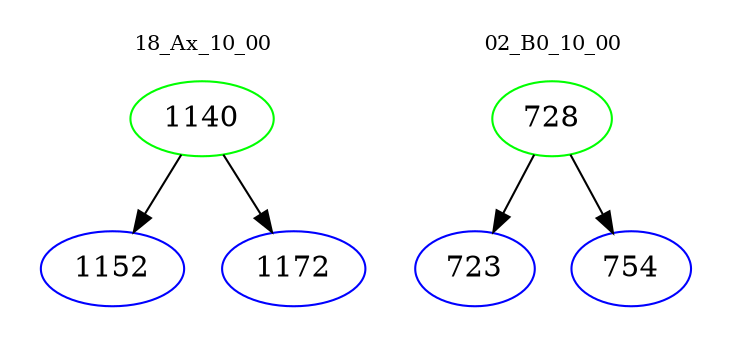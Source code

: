 digraph{
subgraph cluster_0 {
color = white
label = "18_Ax_10_00";
fontsize=10;
T0_1140 [label="1140", color="green"]
T0_1140 -> T0_1152 [color="black"]
T0_1152 [label="1152", color="blue"]
T0_1140 -> T0_1172 [color="black"]
T0_1172 [label="1172", color="blue"]
}
subgraph cluster_1 {
color = white
label = "02_B0_10_00";
fontsize=10;
T1_728 [label="728", color="green"]
T1_728 -> T1_723 [color="black"]
T1_723 [label="723", color="blue"]
T1_728 -> T1_754 [color="black"]
T1_754 [label="754", color="blue"]
}
}
